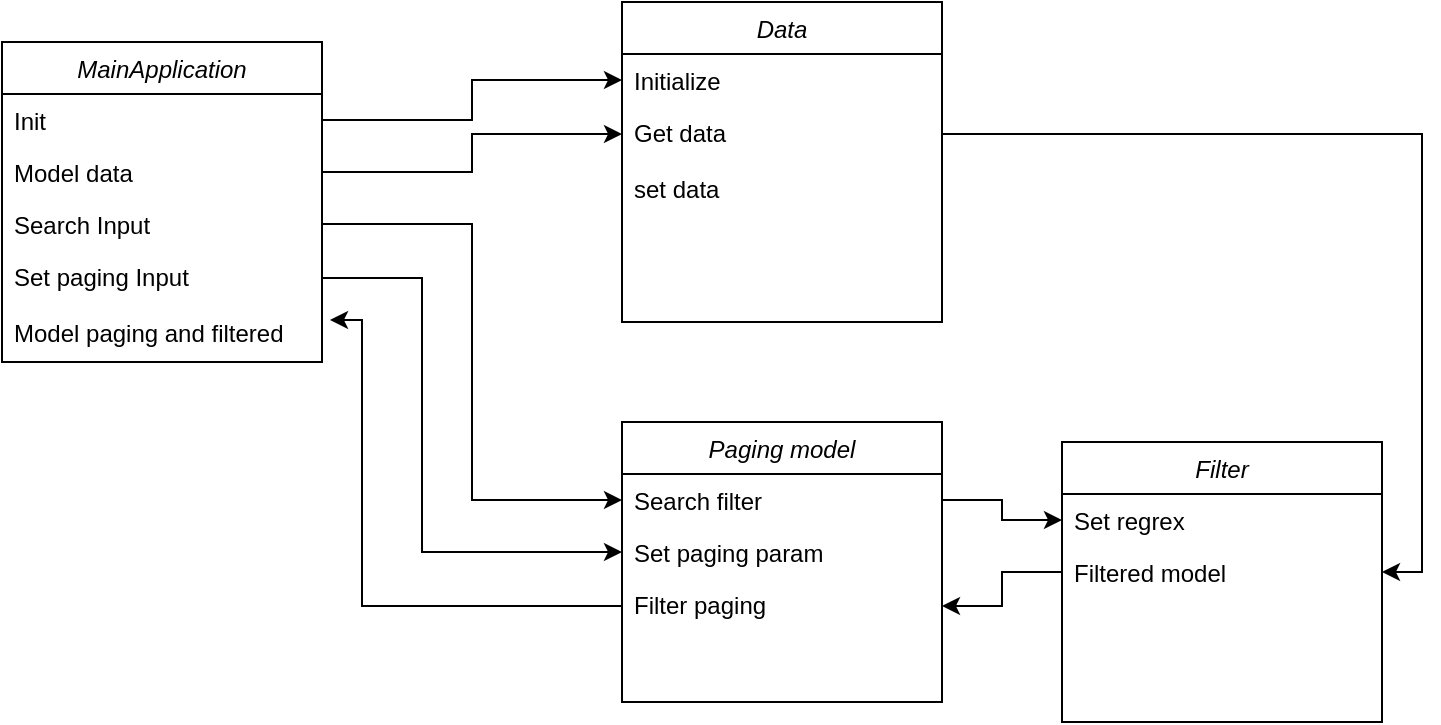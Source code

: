 <mxfile version="14.9.6" type="github">
  <diagram id="C5RBs43oDa-KdzZeNtuy" name="Page-1">
    <mxGraphModel dx="1422" dy="772" grid="1" gridSize="10" guides="1" tooltips="1" connect="1" arrows="1" fold="1" page="1" pageScale="1" pageWidth="827" pageHeight="1169" math="0" shadow="0">
      <root>
        <mxCell id="WIyWlLk6GJQsqaUBKTNV-0" />
        <mxCell id="WIyWlLk6GJQsqaUBKTNV-1" parent="WIyWlLk6GJQsqaUBKTNV-0" />
        <mxCell id="zkfFHV4jXpPFQw0GAbJ--0" value="MainApplication" style="swimlane;fontStyle=2;align=center;verticalAlign=top;childLayout=stackLayout;horizontal=1;startSize=26;horizontalStack=0;resizeParent=1;resizeLast=0;collapsible=1;marginBottom=0;rounded=0;shadow=0;strokeWidth=1;" parent="WIyWlLk6GJQsqaUBKTNV-1" vertex="1">
          <mxGeometry x="40" y="130" width="160" height="160" as="geometry">
            <mxRectangle x="230" y="140" width="160" height="26" as="alternateBounds" />
          </mxGeometry>
        </mxCell>
        <mxCell id="LKtlU_GoOMEP47JnfO_w-26" value="Init" style="text;align=left;verticalAlign=top;spacingLeft=4;spacingRight=4;overflow=hidden;rotatable=0;points=[[0,0.5],[1,0.5]];portConstraint=eastwest;" vertex="1" parent="zkfFHV4jXpPFQw0GAbJ--0">
          <mxGeometry y="26" width="160" height="26" as="geometry" />
        </mxCell>
        <mxCell id="LKtlU_GoOMEP47JnfO_w-38" value="Model data" style="text;align=left;verticalAlign=top;spacingLeft=4;spacingRight=4;overflow=hidden;rotatable=0;points=[[0,0.5],[1,0.5]];portConstraint=eastwest;" vertex="1" parent="zkfFHV4jXpPFQw0GAbJ--0">
          <mxGeometry y="52" width="160" height="26" as="geometry" />
        </mxCell>
        <mxCell id="zkfFHV4jXpPFQw0GAbJ--1" value="Search Input" style="text;align=left;verticalAlign=top;spacingLeft=4;spacingRight=4;overflow=hidden;rotatable=0;points=[[0,0.5],[1,0.5]];portConstraint=eastwest;" parent="zkfFHV4jXpPFQw0GAbJ--0" vertex="1">
          <mxGeometry y="78" width="160" height="26" as="geometry" />
        </mxCell>
        <mxCell id="LKtlU_GoOMEP47JnfO_w-36" value="Set paging Input" style="text;align=left;verticalAlign=top;spacingLeft=4;spacingRight=4;overflow=hidden;rotatable=0;points=[[0,0.5],[1,0.5]];portConstraint=eastwest;rounded=0;shadow=0;html=0;" vertex="1" parent="zkfFHV4jXpPFQw0GAbJ--0">
          <mxGeometry y="104" width="160" height="28" as="geometry" />
        </mxCell>
        <mxCell id="zkfFHV4jXpPFQw0GAbJ--2" value="Model paging and filtered" style="text;align=left;verticalAlign=top;spacingLeft=4;spacingRight=4;overflow=hidden;rotatable=0;points=[[0,0.5],[1,0.5]];portConstraint=eastwest;rounded=0;shadow=0;html=0;" parent="zkfFHV4jXpPFQw0GAbJ--0" vertex="1">
          <mxGeometry y="132" width="160" height="28" as="geometry" />
        </mxCell>
        <mxCell id="LKtlU_GoOMEP47JnfO_w-1" value="Paging model" style="swimlane;fontStyle=2;align=center;verticalAlign=top;childLayout=stackLayout;horizontal=1;startSize=26;horizontalStack=0;resizeParent=1;resizeLast=0;collapsible=1;marginBottom=0;rounded=0;shadow=0;strokeWidth=1;" vertex="1" parent="WIyWlLk6GJQsqaUBKTNV-1">
          <mxGeometry x="350" y="320" width="160" height="140" as="geometry">
            <mxRectangle x="230" y="140" width="160" height="26" as="alternateBounds" />
          </mxGeometry>
        </mxCell>
        <mxCell id="LKtlU_GoOMEP47JnfO_w-2" value="Search filter" style="text;align=left;verticalAlign=top;spacingLeft=4;spacingRight=4;overflow=hidden;rotatable=0;points=[[0,0.5],[1,0.5]];portConstraint=eastwest;" vertex="1" parent="LKtlU_GoOMEP47JnfO_w-1">
          <mxGeometry y="26" width="160" height="26" as="geometry" />
        </mxCell>
        <mxCell id="LKtlU_GoOMEP47JnfO_w-4" value="Set paging param" style="text;align=left;verticalAlign=top;spacingLeft=4;spacingRight=4;overflow=hidden;rotatable=0;points=[[0,0.5],[1,0.5]];portConstraint=eastwest;rounded=0;shadow=0;html=0;" vertex="1" parent="LKtlU_GoOMEP47JnfO_w-1">
          <mxGeometry y="52" width="160" height="26" as="geometry" />
        </mxCell>
        <mxCell id="LKtlU_GoOMEP47JnfO_w-3" value="Filter paging" style="text;align=left;verticalAlign=top;spacingLeft=4;spacingRight=4;overflow=hidden;rotatable=0;points=[[0,0.5],[1,0.5]];portConstraint=eastwest;rounded=0;shadow=0;html=0;" vertex="1" parent="LKtlU_GoOMEP47JnfO_w-1">
          <mxGeometry y="78" width="160" height="28" as="geometry" />
        </mxCell>
        <mxCell id="LKtlU_GoOMEP47JnfO_w-13" value="Filter" style="swimlane;fontStyle=2;align=center;verticalAlign=top;childLayout=stackLayout;horizontal=1;startSize=26;horizontalStack=0;resizeParent=1;resizeLast=0;collapsible=1;marginBottom=0;rounded=0;shadow=0;strokeWidth=1;" vertex="1" parent="WIyWlLk6GJQsqaUBKTNV-1">
          <mxGeometry x="570" y="330" width="160" height="140" as="geometry">
            <mxRectangle x="230" y="140" width="160" height="26" as="alternateBounds" />
          </mxGeometry>
        </mxCell>
        <mxCell id="LKtlU_GoOMEP47JnfO_w-14" value="Set regrex" style="text;align=left;verticalAlign=top;spacingLeft=4;spacingRight=4;overflow=hidden;rotatable=0;points=[[0,0.5],[1,0.5]];portConstraint=eastwest;" vertex="1" parent="LKtlU_GoOMEP47JnfO_w-13">
          <mxGeometry y="26" width="160" height="26" as="geometry" />
        </mxCell>
        <mxCell id="LKtlU_GoOMEP47JnfO_w-16" value="Filtered model" style="text;align=left;verticalAlign=top;spacingLeft=4;spacingRight=4;overflow=hidden;rotatable=0;points=[[0,0.5],[1,0.5]];portConstraint=eastwest;rounded=0;shadow=0;html=0;" vertex="1" parent="LKtlU_GoOMEP47JnfO_w-13">
          <mxGeometry y="52" width="160" height="26" as="geometry" />
        </mxCell>
        <mxCell id="LKtlU_GoOMEP47JnfO_w-21" style="edgeStyle=orthogonalEdgeStyle;rounded=0;orthogonalLoop=1;jettySize=auto;html=1;exitX=1;exitY=0.5;exitDx=0;exitDy=0;entryX=0;entryY=0.5;entryDx=0;entryDy=0;" edge="1" parent="WIyWlLk6GJQsqaUBKTNV-1" source="LKtlU_GoOMEP47JnfO_w-2" target="LKtlU_GoOMEP47JnfO_w-14">
          <mxGeometry relative="1" as="geometry" />
        </mxCell>
        <mxCell id="LKtlU_GoOMEP47JnfO_w-22" value="Data" style="swimlane;fontStyle=2;align=center;verticalAlign=top;childLayout=stackLayout;horizontal=1;startSize=26;horizontalStack=0;resizeParent=1;resizeLast=0;collapsible=1;marginBottom=0;rounded=0;shadow=0;strokeWidth=1;" vertex="1" parent="WIyWlLk6GJQsqaUBKTNV-1">
          <mxGeometry x="350" y="110" width="160" height="160" as="geometry">
            <mxRectangle x="230" y="140" width="160" height="26" as="alternateBounds" />
          </mxGeometry>
        </mxCell>
        <mxCell id="LKtlU_GoOMEP47JnfO_w-23" value="Initialize" style="text;align=left;verticalAlign=top;spacingLeft=4;spacingRight=4;overflow=hidden;rotatable=0;points=[[0,0.5],[1,0.5]];portConstraint=eastwest;" vertex="1" parent="LKtlU_GoOMEP47JnfO_w-22">
          <mxGeometry y="26" width="160" height="26" as="geometry" />
        </mxCell>
        <mxCell id="LKtlU_GoOMEP47JnfO_w-24" value="Get data" style="text;align=left;verticalAlign=top;spacingLeft=4;spacingRight=4;overflow=hidden;rotatable=0;points=[[0,0.5],[1,0.5]];portConstraint=eastwest;rounded=0;shadow=0;html=0;" vertex="1" parent="LKtlU_GoOMEP47JnfO_w-22">
          <mxGeometry y="52" width="160" height="28" as="geometry" />
        </mxCell>
        <mxCell id="LKtlU_GoOMEP47JnfO_w-25" value="set data" style="text;align=left;verticalAlign=top;spacingLeft=4;spacingRight=4;overflow=hidden;rotatable=0;points=[[0,0.5],[1,0.5]];portConstraint=eastwest;rounded=0;shadow=0;html=0;" vertex="1" parent="LKtlU_GoOMEP47JnfO_w-22">
          <mxGeometry y="80" width="160" height="26" as="geometry" />
        </mxCell>
        <mxCell id="LKtlU_GoOMEP47JnfO_w-27" style="edgeStyle=orthogonalEdgeStyle;rounded=0;orthogonalLoop=1;jettySize=auto;html=1;exitX=1;exitY=0.5;exitDx=0;exitDy=0;" edge="1" parent="WIyWlLk6GJQsqaUBKTNV-1" source="LKtlU_GoOMEP47JnfO_w-26" target="LKtlU_GoOMEP47JnfO_w-23">
          <mxGeometry relative="1" as="geometry" />
        </mxCell>
        <mxCell id="LKtlU_GoOMEP47JnfO_w-28" style="edgeStyle=orthogonalEdgeStyle;rounded=0;orthogonalLoop=1;jettySize=auto;html=1;exitX=1;exitY=0.5;exitDx=0;exitDy=0;entryX=0;entryY=0.5;entryDx=0;entryDy=0;" edge="1" parent="WIyWlLk6GJQsqaUBKTNV-1" source="zkfFHV4jXpPFQw0GAbJ--1" target="LKtlU_GoOMEP47JnfO_w-2">
          <mxGeometry relative="1" as="geometry" />
        </mxCell>
        <mxCell id="LKtlU_GoOMEP47JnfO_w-30" style="edgeStyle=orthogonalEdgeStyle;rounded=0;orthogonalLoop=1;jettySize=auto;html=1;exitX=1;exitY=0.5;exitDx=0;exitDy=0;entryX=1;entryY=0.5;entryDx=0;entryDy=0;" edge="1" parent="WIyWlLk6GJQsqaUBKTNV-1" source="LKtlU_GoOMEP47JnfO_w-24" target="LKtlU_GoOMEP47JnfO_w-16">
          <mxGeometry relative="1" as="geometry" />
        </mxCell>
        <mxCell id="LKtlU_GoOMEP47JnfO_w-32" style="edgeStyle=orthogonalEdgeStyle;rounded=0;orthogonalLoop=1;jettySize=auto;html=1;exitX=0;exitY=0.5;exitDx=0;exitDy=0;" edge="1" parent="WIyWlLk6GJQsqaUBKTNV-1" source="LKtlU_GoOMEP47JnfO_w-16" target="LKtlU_GoOMEP47JnfO_w-3">
          <mxGeometry relative="1" as="geometry" />
        </mxCell>
        <mxCell id="LKtlU_GoOMEP47JnfO_w-37" style="edgeStyle=orthogonalEdgeStyle;rounded=0;orthogonalLoop=1;jettySize=auto;html=1;exitX=1;exitY=0.5;exitDx=0;exitDy=0;entryX=0;entryY=0.5;entryDx=0;entryDy=0;" edge="1" parent="WIyWlLk6GJQsqaUBKTNV-1" source="LKtlU_GoOMEP47JnfO_w-36" target="LKtlU_GoOMEP47JnfO_w-4">
          <mxGeometry relative="1" as="geometry">
            <Array as="points">
              <mxPoint x="250" y="248" />
              <mxPoint x="250" y="385" />
            </Array>
          </mxGeometry>
        </mxCell>
        <mxCell id="LKtlU_GoOMEP47JnfO_w-39" style="edgeStyle=orthogonalEdgeStyle;rounded=0;orthogonalLoop=1;jettySize=auto;html=1;exitX=1;exitY=0.5;exitDx=0;exitDy=0;entryX=0;entryY=0.5;entryDx=0;entryDy=0;" edge="1" parent="WIyWlLk6GJQsqaUBKTNV-1" source="LKtlU_GoOMEP47JnfO_w-38" target="LKtlU_GoOMEP47JnfO_w-24">
          <mxGeometry relative="1" as="geometry" />
        </mxCell>
        <mxCell id="LKtlU_GoOMEP47JnfO_w-40" style="edgeStyle=orthogonalEdgeStyle;rounded=0;orthogonalLoop=1;jettySize=auto;html=1;exitX=0;exitY=0.5;exitDx=0;exitDy=0;entryX=1.025;entryY=0.25;entryDx=0;entryDy=0;entryPerimeter=0;" edge="1" parent="WIyWlLk6GJQsqaUBKTNV-1" source="LKtlU_GoOMEP47JnfO_w-3" target="zkfFHV4jXpPFQw0GAbJ--2">
          <mxGeometry relative="1" as="geometry">
            <Array as="points">
              <mxPoint x="220" y="412" />
              <mxPoint x="220" y="269" />
            </Array>
          </mxGeometry>
        </mxCell>
      </root>
    </mxGraphModel>
  </diagram>
</mxfile>
